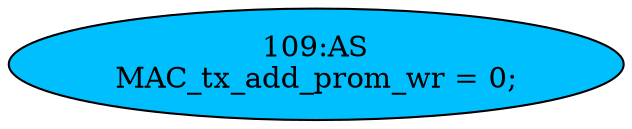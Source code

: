 strict digraph "" {
	node [label="\N"];
	"109:AS"	 [ast="<pyverilog.vparser.ast.Assign object at 0x7fdff6ff3550>",
		def_var="['MAC_tx_add_prom_wr']",
		fillcolor=deepskyblue,
		label="109:AS
MAC_tx_add_prom_wr = 0;",
		statements="[]",
		style=filled,
		typ=Assign,
		use_var="[]"];
}
